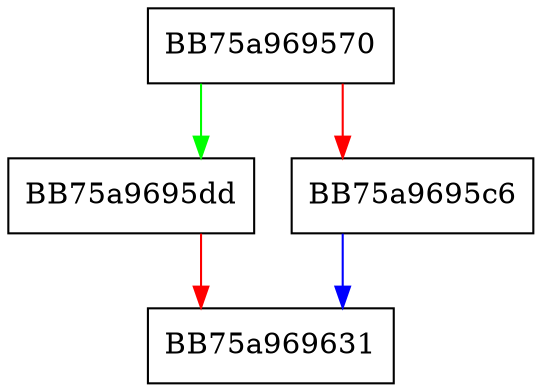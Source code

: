 digraph discover {
  node [shape="box"];
  graph [splines=ortho];
  BB75a969570 -> BB75a9695dd [color="green"];
  BB75a969570 -> BB75a9695c6 [color="red"];
  BB75a9695c6 -> BB75a969631 [color="blue"];
  BB75a9695dd -> BB75a969631 [color="red"];
}
